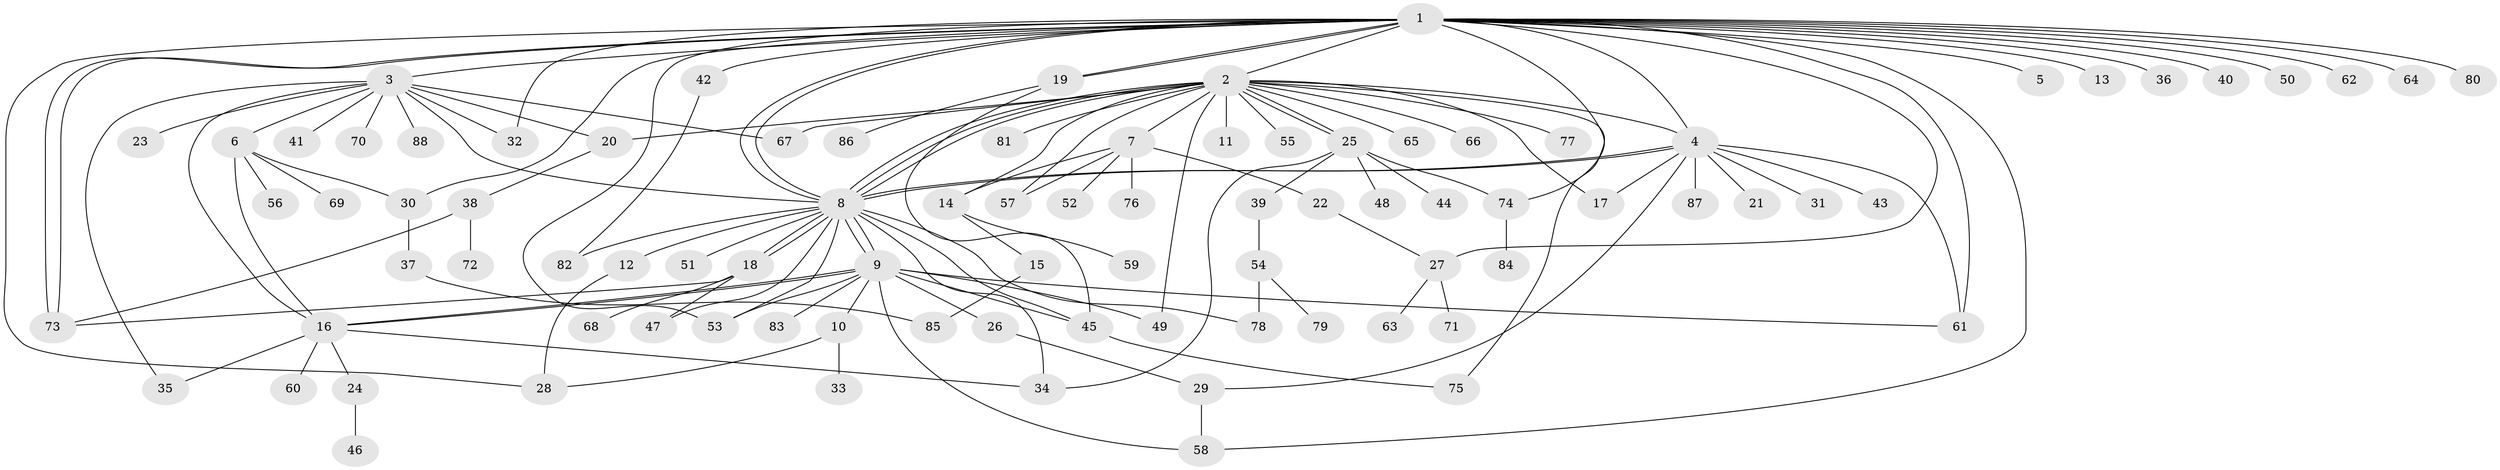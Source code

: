 // Generated by graph-tools (version 1.1) at 2025/01/03/09/25 03:01:55]
// undirected, 88 vertices, 134 edges
graph export_dot {
graph [start="1"]
  node [color=gray90,style=filled];
  1;
  2;
  3;
  4;
  5;
  6;
  7;
  8;
  9;
  10;
  11;
  12;
  13;
  14;
  15;
  16;
  17;
  18;
  19;
  20;
  21;
  22;
  23;
  24;
  25;
  26;
  27;
  28;
  29;
  30;
  31;
  32;
  33;
  34;
  35;
  36;
  37;
  38;
  39;
  40;
  41;
  42;
  43;
  44;
  45;
  46;
  47;
  48;
  49;
  50;
  51;
  52;
  53;
  54;
  55;
  56;
  57;
  58;
  59;
  60;
  61;
  62;
  63;
  64;
  65;
  66;
  67;
  68;
  69;
  70;
  71;
  72;
  73;
  74;
  75;
  76;
  77;
  78;
  79;
  80;
  81;
  82;
  83;
  84;
  85;
  86;
  87;
  88;
  1 -- 2;
  1 -- 3;
  1 -- 4;
  1 -- 5;
  1 -- 8;
  1 -- 8;
  1 -- 13;
  1 -- 19;
  1 -- 19;
  1 -- 27;
  1 -- 28;
  1 -- 30;
  1 -- 32;
  1 -- 36;
  1 -- 40;
  1 -- 42;
  1 -- 50;
  1 -- 53;
  1 -- 58;
  1 -- 61;
  1 -- 62;
  1 -- 64;
  1 -- 73;
  1 -- 73;
  1 -- 74;
  1 -- 80;
  2 -- 4;
  2 -- 7;
  2 -- 8;
  2 -- 8;
  2 -- 8;
  2 -- 11;
  2 -- 14;
  2 -- 17;
  2 -- 20;
  2 -- 25;
  2 -- 25;
  2 -- 49;
  2 -- 55;
  2 -- 57;
  2 -- 65;
  2 -- 66;
  2 -- 67;
  2 -- 75;
  2 -- 77;
  2 -- 81;
  3 -- 6;
  3 -- 8;
  3 -- 16;
  3 -- 20;
  3 -- 23;
  3 -- 32;
  3 -- 35;
  3 -- 41;
  3 -- 67;
  3 -- 70;
  3 -- 88;
  4 -- 8;
  4 -- 8;
  4 -- 17;
  4 -- 21;
  4 -- 29;
  4 -- 31;
  4 -- 43;
  4 -- 61;
  4 -- 87;
  6 -- 16;
  6 -- 30;
  6 -- 56;
  6 -- 69;
  7 -- 14;
  7 -- 22;
  7 -- 52;
  7 -- 57;
  7 -- 76;
  8 -- 9;
  8 -- 9;
  8 -- 12;
  8 -- 18;
  8 -- 18;
  8 -- 34;
  8 -- 45;
  8 -- 47;
  8 -- 51;
  8 -- 53;
  8 -- 78;
  8 -- 82;
  9 -- 10;
  9 -- 16;
  9 -- 16;
  9 -- 26;
  9 -- 45;
  9 -- 49;
  9 -- 53;
  9 -- 58;
  9 -- 61;
  9 -- 83;
  10 -- 28;
  10 -- 33;
  12 -- 28;
  14 -- 15;
  14 -- 59;
  15 -- 85;
  16 -- 24;
  16 -- 34;
  16 -- 35;
  16 -- 60;
  18 -- 47;
  18 -- 68;
  18 -- 73;
  19 -- 45;
  19 -- 86;
  20 -- 38;
  22 -- 27;
  24 -- 46;
  25 -- 34;
  25 -- 39;
  25 -- 44;
  25 -- 48;
  25 -- 74;
  26 -- 29;
  27 -- 63;
  27 -- 71;
  29 -- 58;
  30 -- 37;
  37 -- 85;
  38 -- 72;
  38 -- 73;
  39 -- 54;
  42 -- 82;
  45 -- 75;
  54 -- 78;
  54 -- 79;
  74 -- 84;
}
